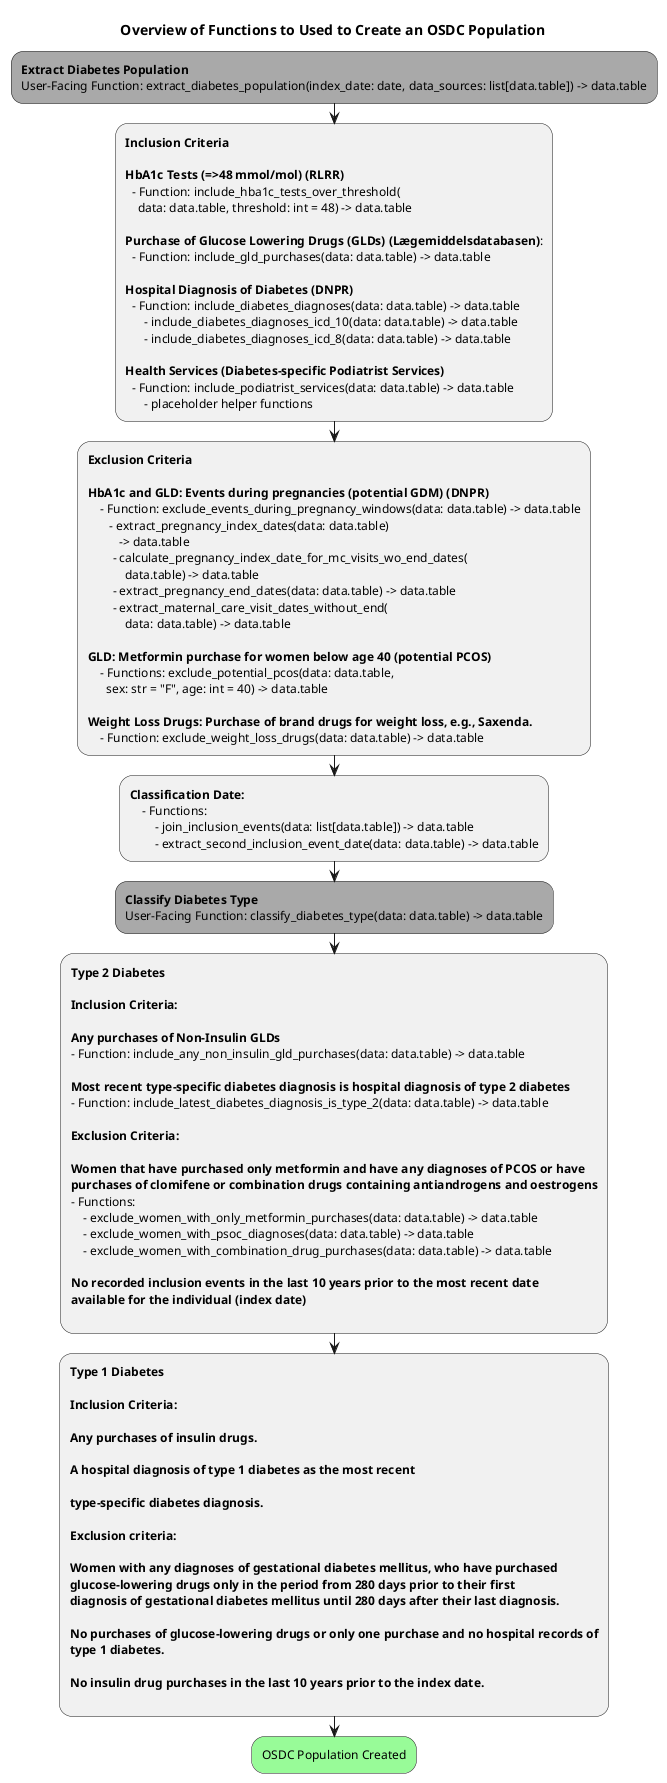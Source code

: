 @startuml functions-overall

title Overview of Functions to Used to Create an OSDC Population

#darkgrey:**Extract Diabetes Population**
User-Facing Function: extract_diabetes_population(index_date: date, data_sources: list[data.table]) -> data.table;
:**Inclusion Criteria**

**HbA1c Tests (=>48 mmol/mol) (RLRR)**
  - Function: include_hba1c_tests_over_threshold(
    data: data.table, threshold: int = 48) -> data.table

**Purchase of Glucose Lowering Drugs (GLDs) (Lægemiddelsdatabasen)**:
  - Function: include_gld_purchases(data: data.table) -> data.table

**Hospital Diagnosis of Diabetes (DNPR) **
  - Function: include_diabetes_diagnoses(data: data.table) -> data.table
      - include_diabetes_diagnoses_icd_10(data: data.table) -> data.table
      - include_diabetes_diagnoses_icd_8(data: data.table) -> data.table

**Health Services (Diabetes-specific Podiatrist Services)**
  - Function: include_podiatrist_services(data: data.table) -> data.table
      - placeholder helper functions;

:**Exclusion Criteria**

**HbA1c and GLD: Events during pregnancies (potential GDM) (DNPR)**
    - Function: exclude_events_during_pregnancy_windows(data: data.table) -> data.table
       - extract_pregnancy_index_dates(data: data.table) 
          -> data.table
        - calculate_pregnancy_index_date_for_mc_visits_wo_end_dates(
            data.table) -> data.table
        - extract_pregnancy_end_dates(data: data.table) -> data.table
        - extract_maternal_care_visit_dates_without_end(
            data: data.table) -> data.table

**GLD: Metformin purchase for women below age 40 (potential PCOS)**
    - Functions: exclude_potential_pcos(data: data.table, 
      sex: str = "F", age: int = 40) -> data.table

**Weight Loss Drugs: Purchase of brand drugs for weight loss, e.g., Saxenda.**
'GLD only?
    - Function: exclude_weight_loss_drugs(data: data.table) -> data.table;

:**Classification Date:**
    - Functions: 
        - join_inclusion_events(data: list[data.table]) -> data.table
        - extract_second_inclusion_event_date(data: data.table) -> data.table;

#darkgrey:**Classify Diabetes Type**
User-Facing Function: classify_diabetes_type(data: data.table) -> data.table;


:**Type 2 Diabetes**

**Inclusion Criteria:**

**Any purchases of Non-Insulin GLDs**
- Function: include_any_non_insulin_gld_purchases(data: data.table) -> data.table

**Most recent type-specific diabetes diagnosis is hospital diagnosis of type 2 diabetes**
- Function: include_latest_diabetes_diagnosis_is_type_2(data: data.table) -> data.table

**Exclusion Criteria:**

**Women that have purchased only metformin and have any diagnoses of PCOS or have**
**purchases of clomifene or combination drugs containing antiandrogens and oestrogens**
- Functions: 
    - exclude_women_with_only_metformin_purchases(data: data.table) -> data.table
    - exclude_women_with_psoc_diagnoses(data: data.table) -> data.table
    - exclude_women_with_combination_drug_purchases(data: data.table) -> data.table

**No recorded inclusion events in the last 10 years prior to the most recent date**
**available for the individual (index date)**
;

:**Type 1 Diabetes**

**Inclusion Criteria:**

**Any purchases of insulin drugs.**

**A hospital diagnosis of type 1 diabetes as the most recent**

**type-specific diabetes diagnosis.**

**Exclusion criteria:**

**Women with any diagnoses of gestational diabetes mellitus, who have purchased**
**glucose-lowering drugs only in the period from 280 days prior to their first**
**diagnosis of gestational diabetes mellitus until 280 days after their last diagnosis.**

**No purchases of glucose-lowering drugs or only one purchase and no hospital records of**
**type 1 diabetes.**

**No insulin drug purchases in the last 10 years prior to the index date.**
;

#palegreen:OSDC Population Created;
kill

'Do we want to support export? (e.g. to csv, parquet, SASS?)

@enduml
